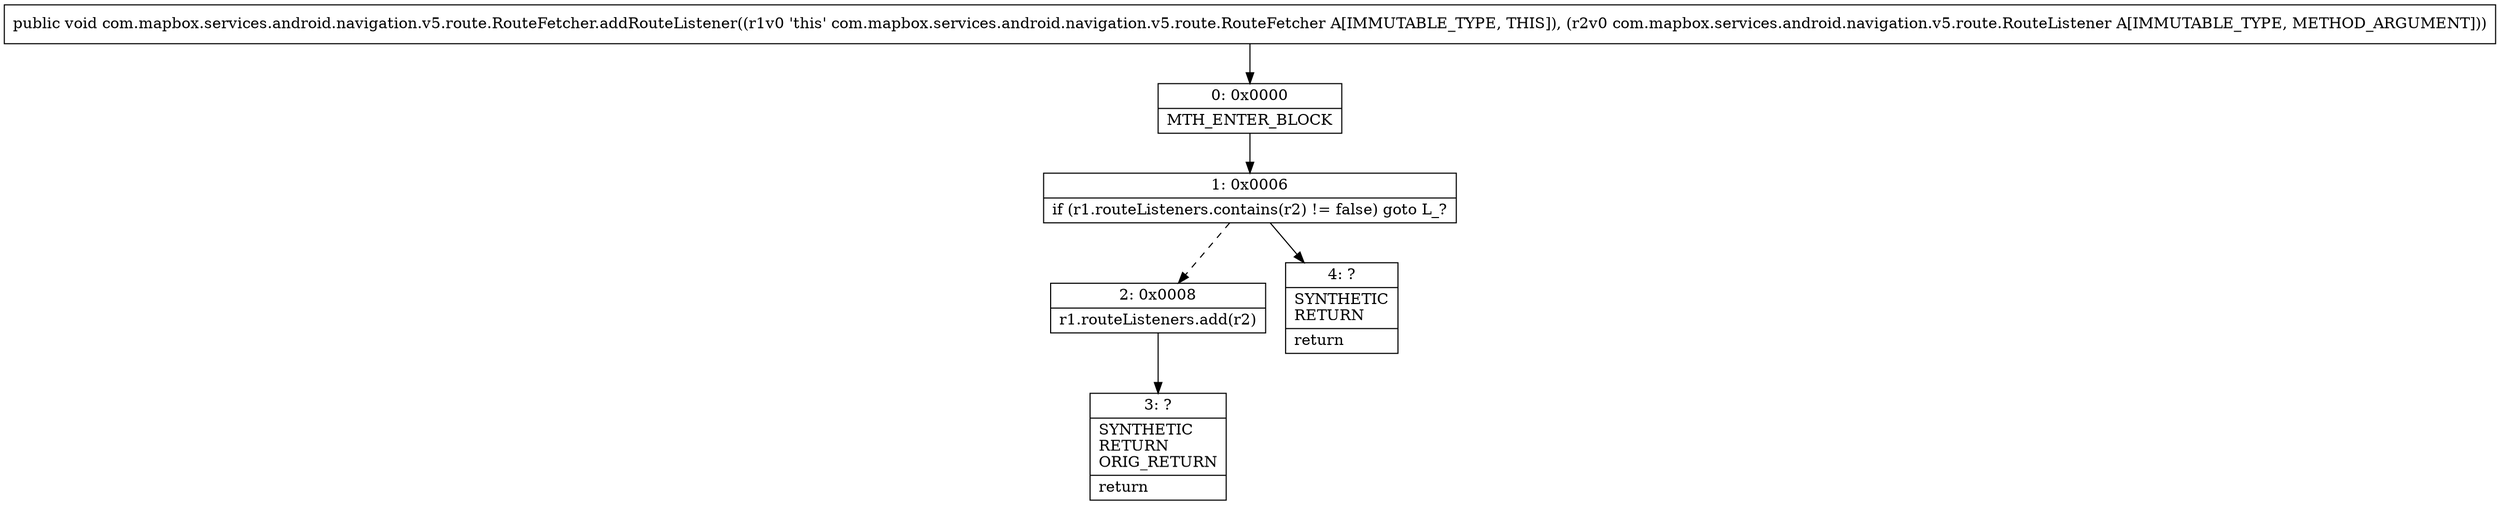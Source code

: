 digraph "CFG forcom.mapbox.services.android.navigation.v5.route.RouteFetcher.addRouteListener(Lcom\/mapbox\/services\/android\/navigation\/v5\/route\/RouteListener;)V" {
Node_0 [shape=record,label="{0\:\ 0x0000|MTH_ENTER_BLOCK\l}"];
Node_1 [shape=record,label="{1\:\ 0x0006|if (r1.routeListeners.contains(r2) != false) goto L_?\l}"];
Node_2 [shape=record,label="{2\:\ 0x0008|r1.routeListeners.add(r2)\l}"];
Node_3 [shape=record,label="{3\:\ ?|SYNTHETIC\lRETURN\lORIG_RETURN\l|return\l}"];
Node_4 [shape=record,label="{4\:\ ?|SYNTHETIC\lRETURN\l|return\l}"];
MethodNode[shape=record,label="{public void com.mapbox.services.android.navigation.v5.route.RouteFetcher.addRouteListener((r1v0 'this' com.mapbox.services.android.navigation.v5.route.RouteFetcher A[IMMUTABLE_TYPE, THIS]), (r2v0 com.mapbox.services.android.navigation.v5.route.RouteListener A[IMMUTABLE_TYPE, METHOD_ARGUMENT])) }"];
MethodNode -> Node_0;
Node_0 -> Node_1;
Node_1 -> Node_2[style=dashed];
Node_1 -> Node_4;
Node_2 -> Node_3;
}

